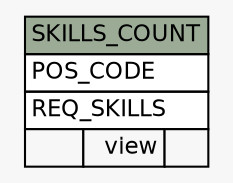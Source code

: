 // dot 2.38.0 on Linux 4.10.0-38-generic
// SchemaSpy rev 590
digraph "SKILLS_COUNT" {
  graph [
    rankdir="RL"
    bgcolor="#f7f7f7"
    nodesep="0.18"
    ranksep="0.46"
    fontname="Helvetica"
    fontsize="11"
  ];
  node [
    fontname="Helvetica"
    fontsize="11"
    shape="plaintext"
  ];
  edge [
    arrowsize="0.8"
  ];
  "SKILLS_COUNT" [
    label=<
    <TABLE BORDER="0" CELLBORDER="1" CELLSPACING="0" BGCOLOR="#ffffff">
      <TR><TD COLSPAN="3" BGCOLOR="#9bab96" ALIGN="CENTER">SKILLS_COUNT</TD></TR>
      <TR><TD PORT="POS_CODE" COLSPAN="3" ALIGN="LEFT">POS_CODE</TD></TR>
      <TR><TD PORT="REQ_SKILLS" COLSPAN="3" ALIGN="LEFT">REQ_SKILLS</TD></TR>
      <TR><TD ALIGN="LEFT" BGCOLOR="#f7f7f7">  </TD><TD ALIGN="RIGHT" BGCOLOR="#f7f7f7">view</TD><TD ALIGN="RIGHT" BGCOLOR="#f7f7f7">  </TD></TR>
    </TABLE>>
    URL="tables/SKILLS_COUNT.html"
    tooltip="SKILLS_COUNT"
  ];
}
